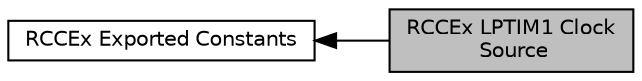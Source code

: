 digraph "RCCEx LPTIM1 Clock Source"
{
  edge [fontname="Helvetica",fontsize="10",labelfontname="Helvetica",labelfontsize="10"];
  node [fontname="Helvetica",fontsize="10",shape=record];
  rankdir=LR;
  Node0 [label="RCCEx LPTIM1 Clock\l Source",height=0.2,width=0.4,color="black", fillcolor="grey75", style="filled", fontcolor="black"];
  Node1 [label="RCCEx Exported Constants",height=0.2,width=0.4,color="black", fillcolor="white", style="filled",URL="$group___r_c_c_ex___exported___constants.html"];
  Node1->Node0 [shape=plaintext, dir="back", style="solid"];
}

